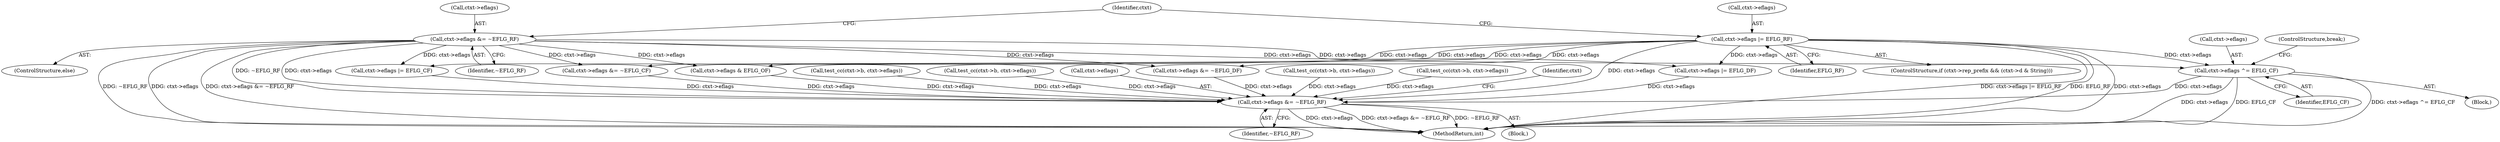digraph "0_linux_234f3ce485d54017f15cf5e0699cff4100121601_8@pointer" {
"1000956" [label="(Call,ctxt->eflags ^= EFLG_CF)"];
"1000699" [label="(Call,ctxt->eflags &= ~EFLG_RF)"];
"1000693" [label="(Call,ctxt->eflags |= EFLG_RF)"];
"1001185" [label="(Call,ctxt->eflags &= ~EFLG_RF)"];
"1000764" [label="(Block,)"];
"1000697" [label="(Identifier,EFLG_RF)"];
"1001319" [label="(Call,test_cc(ctxt->b, ctxt->eflags))"];
"1001185" [label="(Call,ctxt->eflags &= ~EFLG_RF)"];
"1001480" [label="(MethodReturn,int)"];
"1000957" [label="(Call,ctxt->eflags)"];
"1000703" [label="(Identifier,~EFLG_RF)"];
"1000706" [label="(Identifier,ctxt)"];
"1000970" [label="(Call,ctxt->eflags |= EFLG_CF)"];
"1000699" [label="(Call,ctxt->eflags &= ~EFLG_RF)"];
"1001278" [label="(Call,test_cc(ctxt->b, ctxt->eflags))"];
"1000961" [label="(ControlStructure,break;)"];
"1000963" [label="(Call,ctxt->eflags &= ~EFLG_CF)"];
"1000921" [label="(Call,ctxt->eflags & EFLG_OF)"];
"1001186" [label="(Call,ctxt->eflags)"];
"1000960" [label="(Identifier,EFLG_CF)"];
"1000683" [label="(ControlStructure,if (ctxt->rep_prefix && (ctxt->d & String)))"];
"1000694" [label="(Call,ctxt->eflags)"];
"1000956" [label="(Call,ctxt->eflags ^= EFLG_CF)"];
"1001343" [label="(Call,test_cc(ctxt->b, ctxt->eflags))"];
"1001189" [label="(Identifier,~EFLG_RF)"];
"1000977" [label="(Call,ctxt->eflags &= ~EFLG_DF)"];
"1000698" [label="(ControlStructure,else)"];
"1000700" [label="(Call,ctxt->eflags)"];
"1001102" [label="(Block,)"];
"1000789" [label="(Call,test_cc(ctxt->b, ctxt->eflags))"];
"1000693" [label="(Call,ctxt->eflags |= EFLG_RF)"];
"1000984" [label="(Call,ctxt->eflags |= EFLG_DF)"];
"1001192" [label="(Identifier,ctxt)"];
"1000956" -> "1000764"  [label="AST: "];
"1000956" -> "1000960"  [label="CFG: "];
"1000957" -> "1000956"  [label="AST: "];
"1000960" -> "1000956"  [label="AST: "];
"1000961" -> "1000956"  [label="CFG: "];
"1000956" -> "1001480"  [label="DDG: ctxt->eflags"];
"1000956" -> "1001480"  [label="DDG: EFLG_CF"];
"1000956" -> "1001480"  [label="DDG: ctxt->eflags ^= EFLG_CF"];
"1000699" -> "1000956"  [label="DDG: ctxt->eflags"];
"1000693" -> "1000956"  [label="DDG: ctxt->eflags"];
"1000956" -> "1001185"  [label="DDG: ctxt->eflags"];
"1000699" -> "1000698"  [label="AST: "];
"1000699" -> "1000703"  [label="CFG: "];
"1000700" -> "1000699"  [label="AST: "];
"1000703" -> "1000699"  [label="AST: "];
"1000706" -> "1000699"  [label="CFG: "];
"1000699" -> "1001480"  [label="DDG: ctxt->eflags"];
"1000699" -> "1001480"  [label="DDG: ctxt->eflags &= ~EFLG_RF"];
"1000699" -> "1001480"  [label="DDG: ~EFLG_RF"];
"1000699" -> "1000921"  [label="DDG: ctxt->eflags"];
"1000699" -> "1000963"  [label="DDG: ctxt->eflags"];
"1000699" -> "1000970"  [label="DDG: ctxt->eflags"];
"1000699" -> "1000977"  [label="DDG: ctxt->eflags"];
"1000699" -> "1000984"  [label="DDG: ctxt->eflags"];
"1000699" -> "1001185"  [label="DDG: ctxt->eflags"];
"1000699" -> "1001185"  [label="DDG: ~EFLG_RF"];
"1000693" -> "1000683"  [label="AST: "];
"1000693" -> "1000697"  [label="CFG: "];
"1000694" -> "1000693"  [label="AST: "];
"1000697" -> "1000693"  [label="AST: "];
"1000706" -> "1000693"  [label="CFG: "];
"1000693" -> "1001480"  [label="DDG: ctxt->eflags |= EFLG_RF"];
"1000693" -> "1001480"  [label="DDG: EFLG_RF"];
"1000693" -> "1001480"  [label="DDG: ctxt->eflags"];
"1000693" -> "1000921"  [label="DDG: ctxt->eflags"];
"1000693" -> "1000963"  [label="DDG: ctxt->eflags"];
"1000693" -> "1000970"  [label="DDG: ctxt->eflags"];
"1000693" -> "1000977"  [label="DDG: ctxt->eflags"];
"1000693" -> "1000984"  [label="DDG: ctxt->eflags"];
"1000693" -> "1001185"  [label="DDG: ctxt->eflags"];
"1001185" -> "1001102"  [label="AST: "];
"1001185" -> "1001189"  [label="CFG: "];
"1001186" -> "1001185"  [label="AST: "];
"1001189" -> "1001185"  [label="AST: "];
"1001192" -> "1001185"  [label="CFG: "];
"1001185" -> "1001480"  [label="DDG: ctxt->eflags"];
"1001185" -> "1001480"  [label="DDG: ctxt->eflags &= ~EFLG_RF"];
"1001185" -> "1001480"  [label="DDG: ~EFLG_RF"];
"1001343" -> "1001185"  [label="DDG: ctxt->eflags"];
"1000970" -> "1001185"  [label="DDG: ctxt->eflags"];
"1000977" -> "1001185"  [label="DDG: ctxt->eflags"];
"1000921" -> "1001185"  [label="DDG: ctxt->eflags"];
"1000789" -> "1001185"  [label="DDG: ctxt->eflags"];
"1000963" -> "1001185"  [label="DDG: ctxt->eflags"];
"1001278" -> "1001185"  [label="DDG: ctxt->eflags"];
"1000984" -> "1001185"  [label="DDG: ctxt->eflags"];
"1001319" -> "1001185"  [label="DDG: ctxt->eflags"];
}
